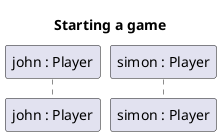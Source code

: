 @startuml

title Starting a game

participant "john : Player" as John
participant "simon : Player" as Simon

@enduml